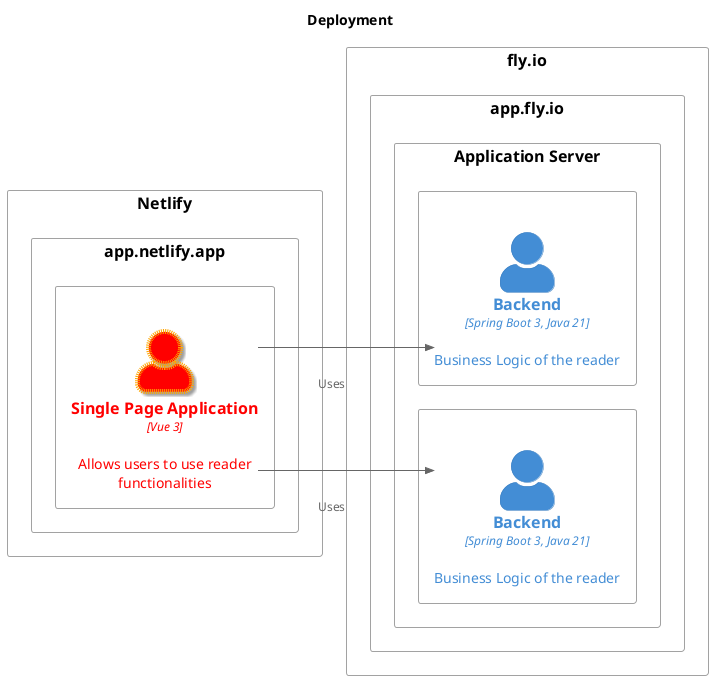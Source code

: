@startuml
set separator none
skinparam linetype ortho
skinparam nodesep 10
skinparam ranksep 150
left to right direction
title Deployment
!include <C4/C4>
!include <C4/C4_Context>
!include <C4/C4_Container>
!include <C4/C4_Deployment>
AddElementTag("HighlightedElement", $bgColor="red", $fontColor="black", $borderColor="orange", $shadowing="true", $shape="RoundedBox", $sprite="", $techn="Awesome technologies", $legendText="Awesome element", $legendSprite="", $borderStyle="DOTTED", $borderThickness="5")
AddRelTag("HighlightedRelation", $textColor="red", $lineColor="red", $lineStyle="DOTTED", $sprite="", $techn="", $legendText="Awesome relation", $legendSprite="", $lineThickness="2")
Deployment_Node(DeploymentNode_netlify, Netlify, $type="", $descr="", $sprite="", $tags="", $link="") {
Deployment_Node(DeploymentNode_app_netlify_app, app.netlify.app, $type="", $descr="", $sprite="", $tags="", $link="") {
    Deployment_Node(ContainerInstance_auto_49588e50_c3a9_45cb_bd29_2a1eecef5162, , $type="", $descr="", $sprite="", $tags="", $link="") {
        Container($alias="Container_reader_frontend", $label="Single Page Application", $techn="Vue 3", $descr="Allows users to use reader functionalities", $sprite="", $tags="HighlightedElement", $link="", $baseShape="")
            }
        }
    }
Deployment_Node(DeploymentNode_auto_db1abced_21ec_4424_8c49_95a60b5101d8, fly.io, $type="", $descr="", $sprite="", $tags="", $link="") {
Deployment_Node(DeploymentNode_app_fly_io, app.fly.io, $type="", $descr="", $sprite="", $tags="", $link="") {
    Deployment_Node(DeploymentNode_Application_Server, Application Server, $type="", $descr="", $sprite="", $tags="", $link="") {
        Deployment_Node(ContainerInstance_auto_6251a95c_9db1_4a74_8530_60d2eff7b360, , $type="", $descr="", $sprite="", $tags="", $link="") {
            Container($alias="Container_reader_backend", $label="Backend", $techn="Spring Boot 3, Java 21", $descr="Business Logic of the reader", $sprite="", $tags="", $link="", $baseShape="")
                }
            Deployment_Node(ContainerInstance_auto_35756904_4d6c_4c3c_bfd6_06792ffa1cb3, , $type="", $descr="", $sprite="", $tags="", $link="") {
            Container($alias="Container_reader_backend_1", $label="Backend", $techn="Spring Boot 3, Java 21", $descr="Business Logic of the reader", $sprite="", $tags="", $link="", $baseShape="")
                }
            }
        }
    }
Rel($from="Container_reader_frontend", $to="Container_reader_backend", $label="", $techn="", $descr="Uses", $sprite="", $tags="", $link="")
Rel($from="Container_reader_frontend", $to="Container_reader_backend_1", $label="", $techn="", $descr="Uses", $sprite="", $tags="", $link="")
hide stereotypes
@enduml
